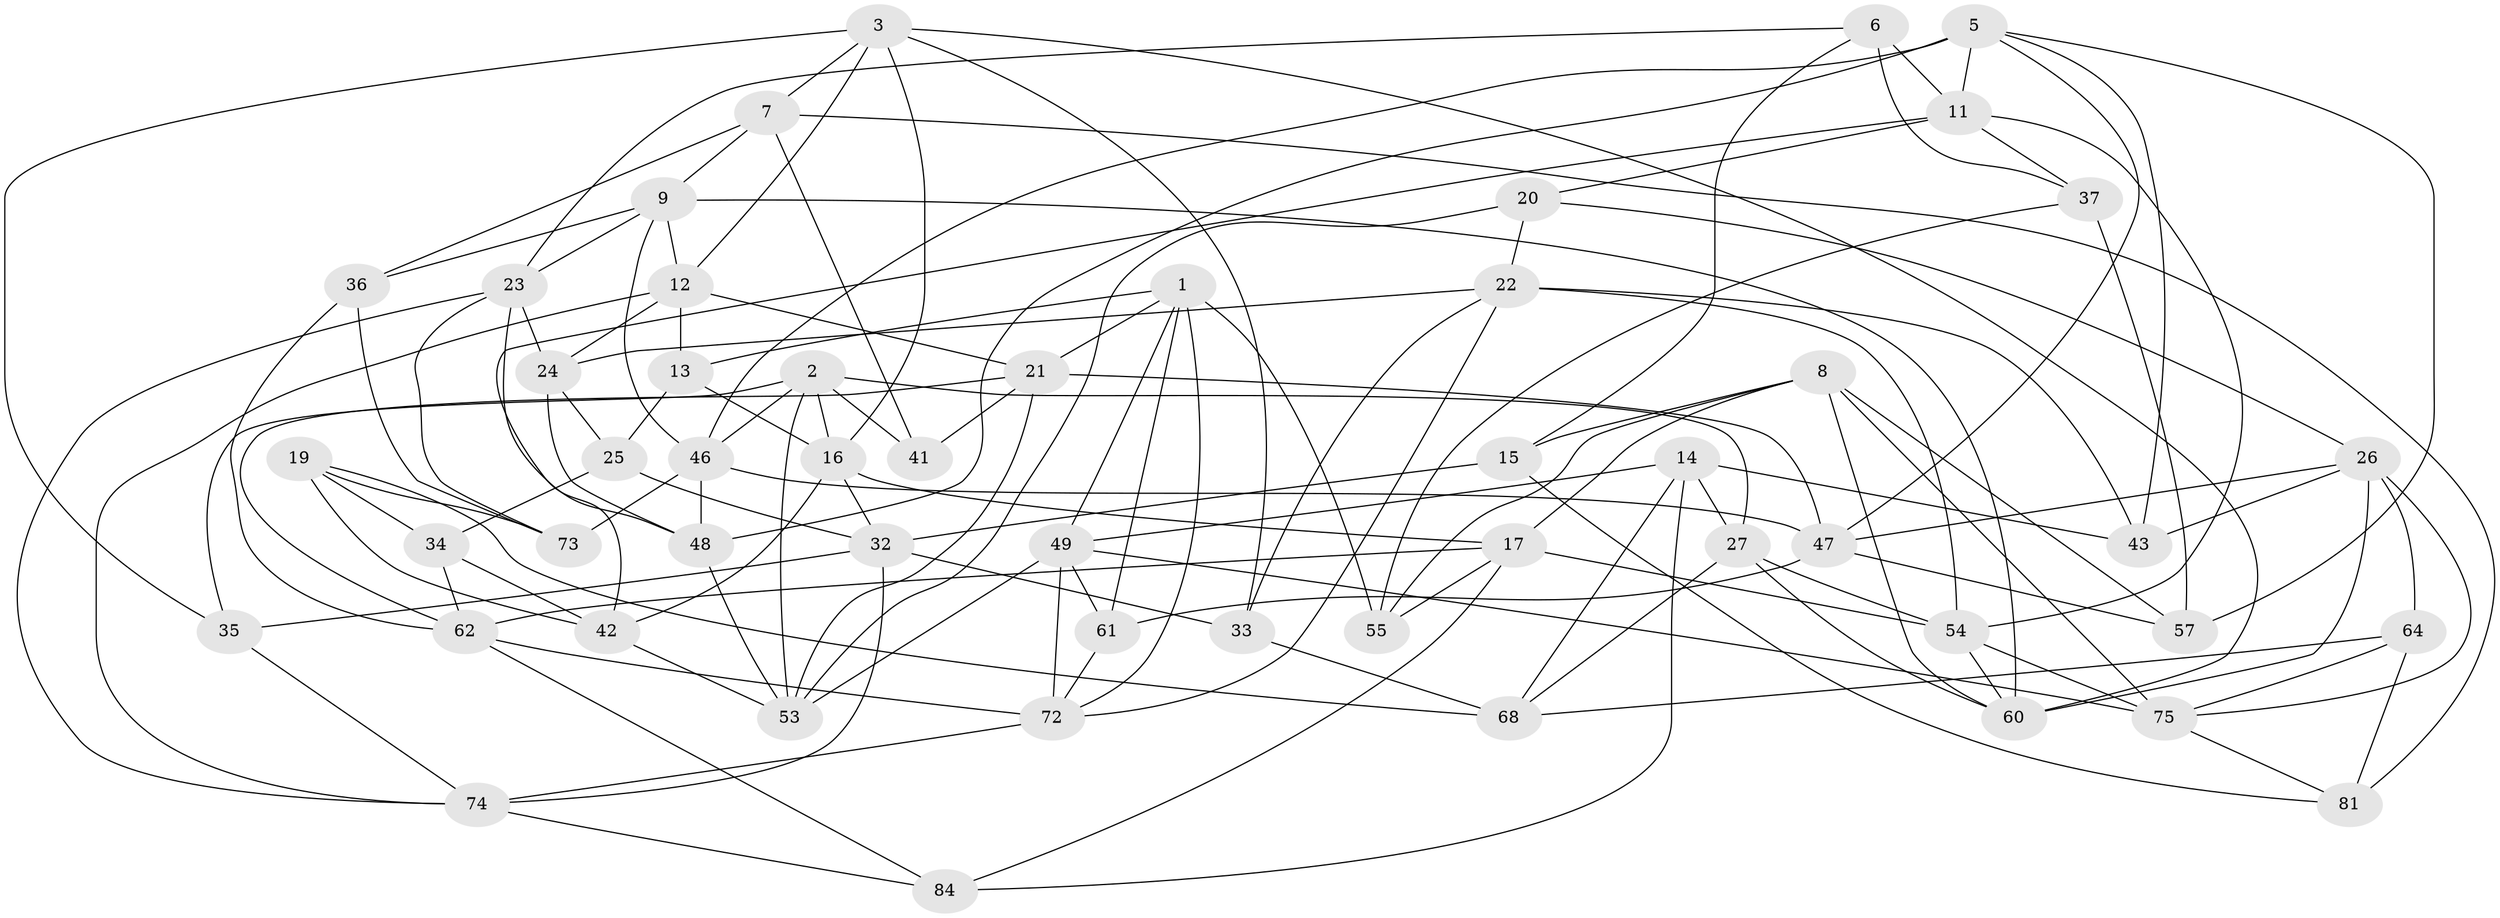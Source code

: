 // original degree distribution, {4: 1.0}
// Generated by graph-tools (version 1.1) at 2025/11/02/27/25 16:11:45]
// undirected, 52 vertices, 132 edges
graph export_dot {
graph [start="1"]
  node [color=gray90,style=filled];
  1 [super="+18"];
  2 [super="+4"];
  3 [super="+30"];
  5 [super="+63"];
  6;
  7 [super="+39"];
  8 [super="+10"];
  9 [super="+79"];
  11 [super="+67"];
  12 [super="+59"];
  13;
  14 [super="+50"];
  15;
  16 [super="+29"];
  17 [super="+44"];
  19 [super="+83"];
  20;
  21 [super="+28"];
  22 [super="+38"];
  23 [super="+31"];
  24 [super="+51"];
  25;
  26 [super="+40"];
  27 [super="+71"];
  32 [super="+70"];
  33;
  34;
  35;
  36;
  37;
  41;
  42 [super="+45"];
  43;
  46 [super="+76"];
  47 [super="+69"];
  48 [super="+56"];
  49 [super="+52"];
  53 [super="+58"];
  54 [super="+77"];
  55;
  57;
  60 [super="+65"];
  61;
  62 [super="+66"];
  64;
  68 [super="+78"];
  72 [super="+82"];
  73;
  74 [super="+85"];
  75 [super="+80"];
  81;
  84;
  1 -- 49;
  1 -- 21;
  1 -- 61;
  1 -- 13;
  1 -- 55;
  1 -- 72;
  2 -- 41;
  2 -- 35;
  2 -- 27;
  2 -- 53;
  2 -- 46;
  2 -- 16;
  3 -- 35;
  3 -- 12;
  3 -- 60;
  3 -- 16;
  3 -- 33;
  3 -- 7;
  5 -- 57;
  5 -- 43;
  5 -- 48;
  5 -- 11;
  5 -- 46;
  5 -- 47;
  6 -- 37;
  6 -- 15;
  6 -- 23;
  6 -- 11;
  7 -- 9;
  7 -- 41 [weight=2];
  7 -- 81;
  7 -- 36;
  8 -- 55;
  8 -- 57;
  8 -- 60;
  8 -- 17;
  8 -- 15;
  8 -- 75;
  9 -- 36;
  9 -- 12;
  9 -- 60;
  9 -- 46;
  9 -- 23;
  11 -- 37;
  11 -- 54;
  11 -- 42;
  11 -- 20;
  12 -- 74;
  12 -- 21;
  12 -- 13;
  12 -- 24;
  13 -- 16;
  13 -- 25;
  14 -- 43;
  14 -- 84;
  14 -- 49;
  14 -- 68;
  14 -- 27 [weight=2];
  15 -- 32;
  15 -- 81;
  16 -- 42;
  16 -- 32;
  16 -- 17;
  17 -- 54;
  17 -- 62;
  17 -- 84;
  17 -- 55;
  19 -- 34;
  19 -- 73;
  19 -- 42 [weight=2];
  19 -- 68 [weight=2];
  20 -- 26;
  20 -- 22;
  20 -- 53;
  21 -- 62;
  21 -- 41;
  21 -- 53;
  21 -- 47;
  22 -- 43;
  22 -- 72;
  22 -- 33;
  22 -- 54;
  22 -- 24;
  23 -- 24;
  23 -- 73;
  23 -- 48;
  23 -- 74;
  24 -- 48 [weight=2];
  24 -- 25;
  25 -- 34;
  25 -- 32;
  26 -- 60;
  26 -- 64;
  26 -- 75;
  26 -- 43;
  26 -- 47;
  27 -- 60;
  27 -- 54;
  27 -- 68;
  32 -- 33;
  32 -- 35;
  32 -- 74;
  33 -- 68;
  34 -- 42;
  34 -- 62;
  35 -- 74;
  36 -- 62;
  36 -- 73;
  37 -- 57;
  37 -- 55;
  42 -- 53;
  46 -- 47;
  46 -- 48;
  46 -- 73;
  47 -- 61;
  47 -- 57;
  48 -- 53;
  49 -- 75;
  49 -- 53;
  49 -- 72;
  49 -- 61;
  54 -- 60;
  54 -- 75;
  61 -- 72;
  62 -- 72;
  62 -- 84;
  64 -- 81;
  64 -- 68;
  64 -- 75;
  72 -- 74;
  74 -- 84;
  75 -- 81;
}
